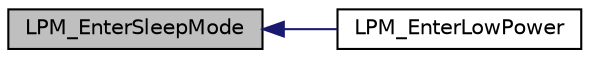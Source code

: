 digraph "LPM_EnterSleepMode"
{
  edge [fontname="Helvetica",fontsize="10",labelfontname="Helvetica",labelfontsize="10"];
  node [fontname="Helvetica",fontsize="10",shape=record];
  rankdir="LR";
  Node12 [label="LPM_EnterSleepMode",height=0.2,width=0.4,color="black", fillcolor="grey75", style="filled", fontcolor="black"];
  Node12 -> Node13 [dir="back",color="midnightblue",fontsize="10",style="solid",fontname="Helvetica"];
  Node13 [label="LPM_EnterLowPower",height=0.2,width=0.4,color="black", fillcolor="white", style="filled",URL="$low__power__manager_8h.html#a8173fa7c3aad5bb718c9ebf5ba44efe3",tooltip="This API shall be used by the application when there is no more code to execute so that the system ma..."];
}
